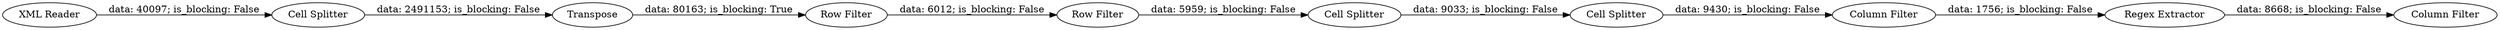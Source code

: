 digraph {
	"-7133856661918740942_5" [label="XML Reader"]
	"-7133856661918740942_552" [label="Column Filter"]
	"-7133856661918740942_543" [label="Cell Splitter"]
	"-7133856661918740942_546" [label="Row Filter"]
	"-7133856661918740942_547" [label="Cell Splitter"]
	"-7133856661918740942_544" [label=Transpose]
	"-7133856661918740942_551" [label="Regex Extractor"]
	"-7133856661918740942_545" [label="Row Filter"]
	"-7133856661918740942_549" [label="Column Filter"]
	"-7133856661918740942_548" [label="Cell Splitter"]
	"-7133856661918740942_549" -> "-7133856661918740942_551" [label="data: 1756; is_blocking: False"]
	"-7133856661918740942_551" -> "-7133856661918740942_552" [label="data: 8668; is_blocking: False"]
	"-7133856661918740942_548" -> "-7133856661918740942_549" [label="data: 9430; is_blocking: False"]
	"-7133856661918740942_547" -> "-7133856661918740942_548" [label="data: 9033; is_blocking: False"]
	"-7133856661918740942_543" -> "-7133856661918740942_544" [label="data: 2491153; is_blocking: False"]
	"-7133856661918740942_544" -> "-7133856661918740942_545" [label="data: 80163; is_blocking: True"]
	"-7133856661918740942_5" -> "-7133856661918740942_543" [label="data: 40097; is_blocking: False"]
	"-7133856661918740942_546" -> "-7133856661918740942_547" [label="data: 5959; is_blocking: False"]
	"-7133856661918740942_545" -> "-7133856661918740942_546" [label="data: 6012; is_blocking: False"]
	rankdir=LR
}
